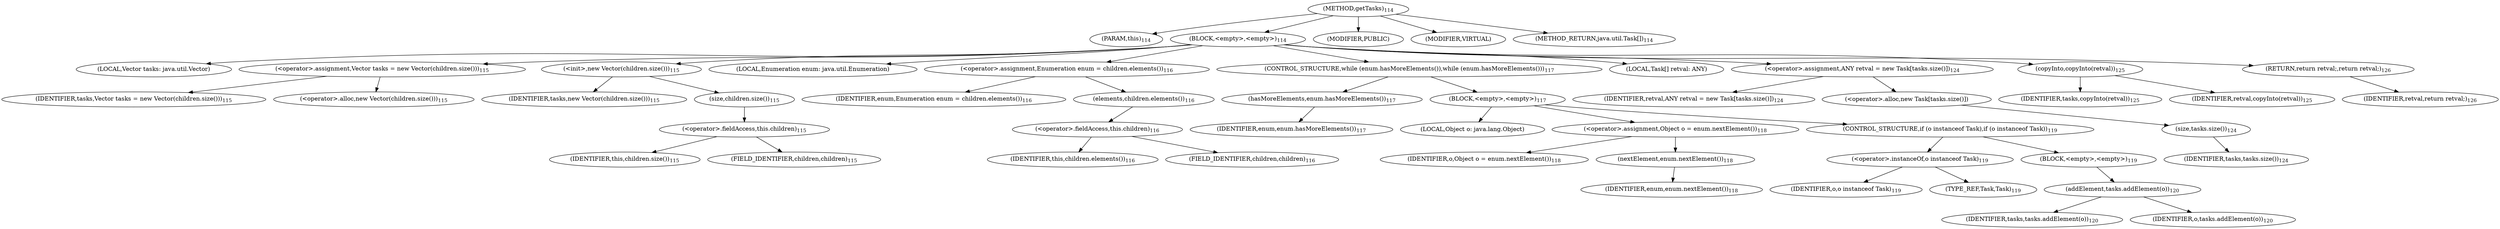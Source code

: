digraph "getTasks" {  
"176" [label = <(METHOD,getTasks)<SUB>114</SUB>> ]
"177" [label = <(PARAM,this)<SUB>114</SUB>> ]
"178" [label = <(BLOCK,&lt;empty&gt;,&lt;empty&gt;)<SUB>114</SUB>> ]
"12" [label = <(LOCAL,Vector tasks: java.util.Vector)> ]
"179" [label = <(&lt;operator&gt;.assignment,Vector tasks = new Vector(children.size()))<SUB>115</SUB>> ]
"180" [label = <(IDENTIFIER,tasks,Vector tasks = new Vector(children.size()))<SUB>115</SUB>> ]
"181" [label = <(&lt;operator&gt;.alloc,new Vector(children.size()))<SUB>115</SUB>> ]
"182" [label = <(&lt;init&gt;,new Vector(children.size()))<SUB>115</SUB>> ]
"11" [label = <(IDENTIFIER,tasks,new Vector(children.size()))<SUB>115</SUB>> ]
"183" [label = <(size,children.size())<SUB>115</SUB>> ]
"184" [label = <(&lt;operator&gt;.fieldAccess,this.children)<SUB>115</SUB>> ]
"185" [label = <(IDENTIFIER,this,children.size())<SUB>115</SUB>> ]
"186" [label = <(FIELD_IDENTIFIER,children,children)<SUB>115</SUB>> ]
"187" [label = <(LOCAL,Enumeration enum: java.util.Enumeration)> ]
"188" [label = <(&lt;operator&gt;.assignment,Enumeration enum = children.elements())<SUB>116</SUB>> ]
"189" [label = <(IDENTIFIER,enum,Enumeration enum = children.elements())<SUB>116</SUB>> ]
"190" [label = <(elements,children.elements())<SUB>116</SUB>> ]
"191" [label = <(&lt;operator&gt;.fieldAccess,this.children)<SUB>116</SUB>> ]
"192" [label = <(IDENTIFIER,this,children.elements())<SUB>116</SUB>> ]
"193" [label = <(FIELD_IDENTIFIER,children,children)<SUB>116</SUB>> ]
"194" [label = <(CONTROL_STRUCTURE,while (enum.hasMoreElements()),while (enum.hasMoreElements()))<SUB>117</SUB>> ]
"195" [label = <(hasMoreElements,enum.hasMoreElements())<SUB>117</SUB>> ]
"196" [label = <(IDENTIFIER,enum,enum.hasMoreElements())<SUB>117</SUB>> ]
"197" [label = <(BLOCK,&lt;empty&gt;,&lt;empty&gt;)<SUB>117</SUB>> ]
"198" [label = <(LOCAL,Object o: java.lang.Object)> ]
"199" [label = <(&lt;operator&gt;.assignment,Object o = enum.nextElement())<SUB>118</SUB>> ]
"200" [label = <(IDENTIFIER,o,Object o = enum.nextElement())<SUB>118</SUB>> ]
"201" [label = <(nextElement,enum.nextElement())<SUB>118</SUB>> ]
"202" [label = <(IDENTIFIER,enum,enum.nextElement())<SUB>118</SUB>> ]
"203" [label = <(CONTROL_STRUCTURE,if (o instanceof Task),if (o instanceof Task))<SUB>119</SUB>> ]
"204" [label = <(&lt;operator&gt;.instanceOf,o instanceof Task)<SUB>119</SUB>> ]
"205" [label = <(IDENTIFIER,o,o instanceof Task)<SUB>119</SUB>> ]
"206" [label = <(TYPE_REF,Task,Task)<SUB>119</SUB>> ]
"207" [label = <(BLOCK,&lt;empty&gt;,&lt;empty&gt;)<SUB>119</SUB>> ]
"208" [label = <(addElement,tasks.addElement(o))<SUB>120</SUB>> ]
"209" [label = <(IDENTIFIER,tasks,tasks.addElement(o))<SUB>120</SUB>> ]
"210" [label = <(IDENTIFIER,o,tasks.addElement(o))<SUB>120</SUB>> ]
"211" [label = <(LOCAL,Task[] retval: ANY)> ]
"212" [label = <(&lt;operator&gt;.assignment,ANY retval = new Task[tasks.size()])<SUB>124</SUB>> ]
"213" [label = <(IDENTIFIER,retval,ANY retval = new Task[tasks.size()])<SUB>124</SUB>> ]
"214" [label = <(&lt;operator&gt;.alloc,new Task[tasks.size()])> ]
"215" [label = <(size,tasks.size())<SUB>124</SUB>> ]
"216" [label = <(IDENTIFIER,tasks,tasks.size())<SUB>124</SUB>> ]
"217" [label = <(copyInto,copyInto(retval))<SUB>125</SUB>> ]
"218" [label = <(IDENTIFIER,tasks,copyInto(retval))<SUB>125</SUB>> ]
"219" [label = <(IDENTIFIER,retval,copyInto(retval))<SUB>125</SUB>> ]
"220" [label = <(RETURN,return retval;,return retval;)<SUB>126</SUB>> ]
"221" [label = <(IDENTIFIER,retval,return retval;)<SUB>126</SUB>> ]
"222" [label = <(MODIFIER,PUBLIC)> ]
"223" [label = <(MODIFIER,VIRTUAL)> ]
"224" [label = <(METHOD_RETURN,java.util.Task[])<SUB>114</SUB>> ]
  "176" -> "177" 
  "176" -> "178" 
  "176" -> "222" 
  "176" -> "223" 
  "176" -> "224" 
  "178" -> "12" 
  "178" -> "179" 
  "178" -> "182" 
  "178" -> "187" 
  "178" -> "188" 
  "178" -> "194" 
  "178" -> "211" 
  "178" -> "212" 
  "178" -> "217" 
  "178" -> "220" 
  "179" -> "180" 
  "179" -> "181" 
  "182" -> "11" 
  "182" -> "183" 
  "183" -> "184" 
  "184" -> "185" 
  "184" -> "186" 
  "188" -> "189" 
  "188" -> "190" 
  "190" -> "191" 
  "191" -> "192" 
  "191" -> "193" 
  "194" -> "195" 
  "194" -> "197" 
  "195" -> "196" 
  "197" -> "198" 
  "197" -> "199" 
  "197" -> "203" 
  "199" -> "200" 
  "199" -> "201" 
  "201" -> "202" 
  "203" -> "204" 
  "203" -> "207" 
  "204" -> "205" 
  "204" -> "206" 
  "207" -> "208" 
  "208" -> "209" 
  "208" -> "210" 
  "212" -> "213" 
  "212" -> "214" 
  "214" -> "215" 
  "215" -> "216" 
  "217" -> "218" 
  "217" -> "219" 
  "220" -> "221" 
}
